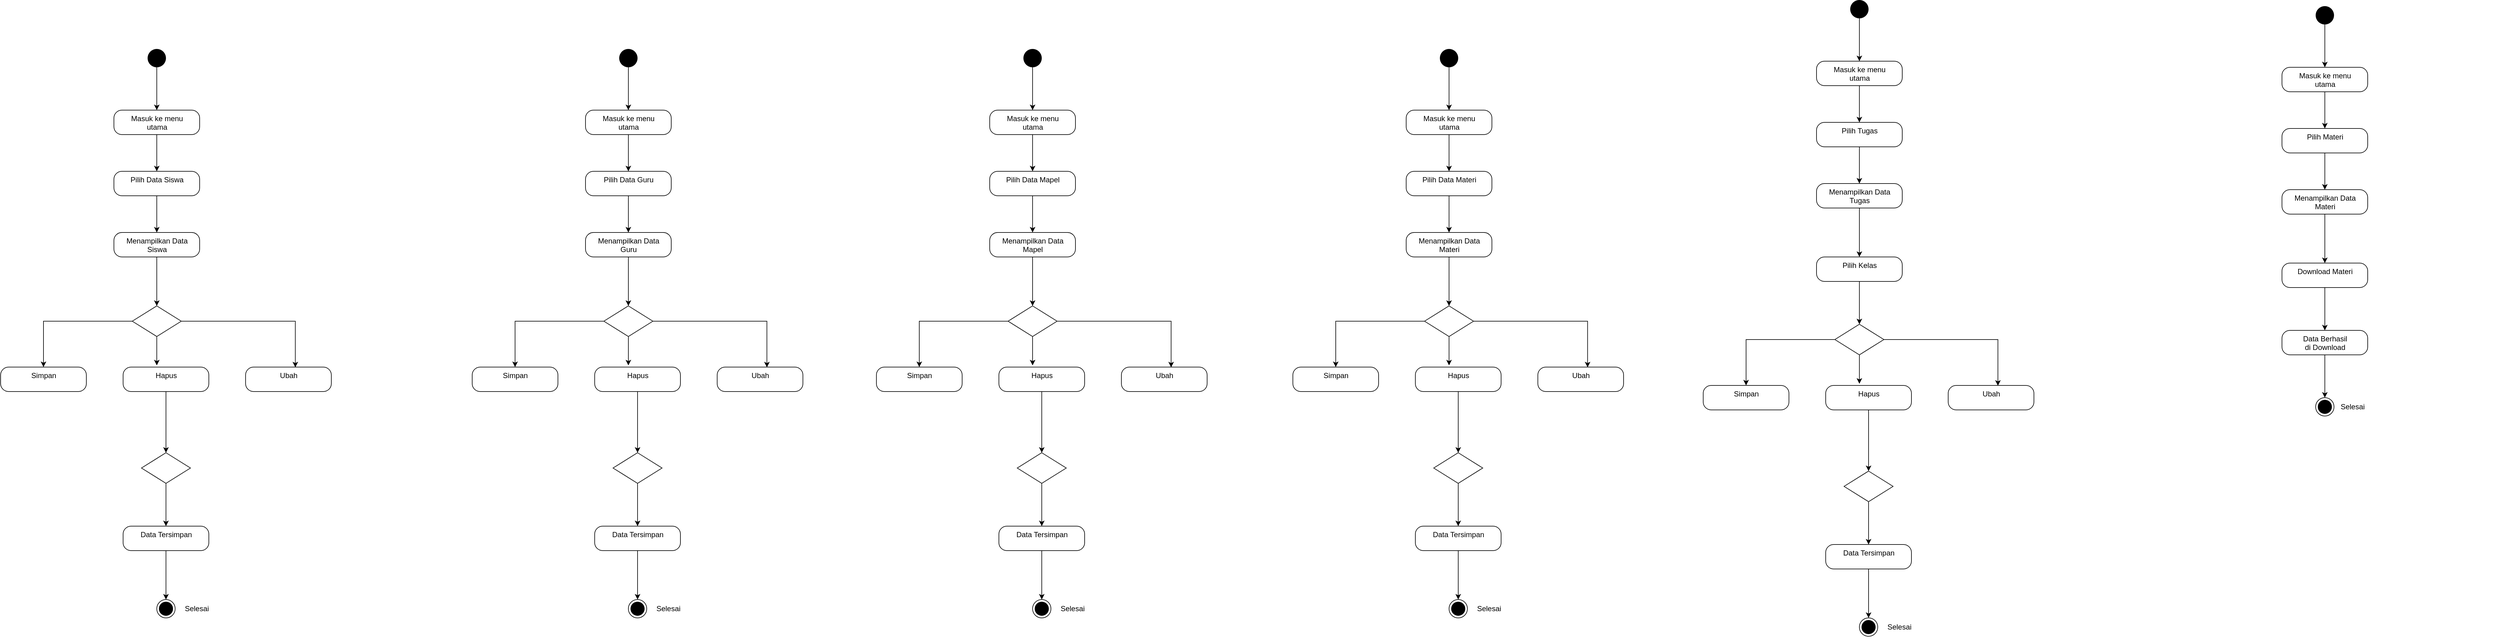 <mxfile version="13.10.0" type="device"><diagram id="GWuot8mfhxv5x3b1ixzG" name="Page-1"><mxGraphModel dx="1117" dy="1743" grid="1" gridSize="10" guides="1" tooltips="1" connect="1" arrows="1" fold="1" page="1" pageScale="1" pageWidth="850" pageHeight="1100" math="0" shadow="0"><root><mxCell id="0"/><mxCell id="1" parent="0"/><mxCell id="KIK8vDQn_Dwf3AbqvXoL-52" value="" style="group" vertex="1" connectable="0" parent="1"><mxGeometry x="80" y="-270" width="540" height="930" as="geometry"/></mxCell><mxCell id="KIK8vDQn_Dwf3AbqvXoL-1" value="" style="ellipse;fillColor=#000000;strokeColor=none;" vertex="1" parent="KIK8vDQn_Dwf3AbqvXoL-52"><mxGeometry x="240" width="30" height="30" as="geometry"/></mxCell><mxCell id="KIK8vDQn_Dwf3AbqvXoL-2" value="Masuk ke menu &lt;br&gt;utama" style="html=1;align=center;verticalAlign=top;rounded=1;absoluteArcSize=1;arcSize=26;dashed=0;" vertex="1" parent="KIK8vDQn_Dwf3AbqvXoL-52"><mxGeometry x="185" y="100" width="140" height="40" as="geometry"/></mxCell><mxCell id="KIK8vDQn_Dwf3AbqvXoL-15" style="edgeStyle=orthogonalEdgeStyle;rounded=0;orthogonalLoop=1;jettySize=auto;html=1;entryX=0.5;entryY=0;entryDx=0;entryDy=0;" edge="1" parent="KIK8vDQn_Dwf3AbqvXoL-52" source="KIK8vDQn_Dwf3AbqvXoL-1" target="KIK8vDQn_Dwf3AbqvXoL-2"><mxGeometry relative="1" as="geometry"/></mxCell><mxCell id="KIK8vDQn_Dwf3AbqvXoL-3" value="Pilih Data Siswa" style="html=1;align=center;verticalAlign=top;rounded=1;absoluteArcSize=1;arcSize=26;dashed=0;" vertex="1" parent="KIK8vDQn_Dwf3AbqvXoL-52"><mxGeometry x="185" y="200" width="140" height="40" as="geometry"/></mxCell><mxCell id="KIK8vDQn_Dwf3AbqvXoL-16" style="edgeStyle=orthogonalEdgeStyle;rounded=0;orthogonalLoop=1;jettySize=auto;html=1;entryX=0.5;entryY=0;entryDx=0;entryDy=0;" edge="1" parent="KIK8vDQn_Dwf3AbqvXoL-52" source="KIK8vDQn_Dwf3AbqvXoL-2" target="KIK8vDQn_Dwf3AbqvXoL-3"><mxGeometry relative="1" as="geometry"/></mxCell><mxCell id="KIK8vDQn_Dwf3AbqvXoL-4" value="Menampilkan Data&lt;br&gt;Siswa" style="html=1;align=center;verticalAlign=top;rounded=1;absoluteArcSize=1;arcSize=26;dashed=0;" vertex="1" parent="KIK8vDQn_Dwf3AbqvXoL-52"><mxGeometry x="185" y="300" width="140" height="40" as="geometry"/></mxCell><mxCell id="KIK8vDQn_Dwf3AbqvXoL-17" style="edgeStyle=orthogonalEdgeStyle;rounded=0;orthogonalLoop=1;jettySize=auto;html=1;exitX=0.5;exitY=1;exitDx=0;exitDy=0;" edge="1" parent="KIK8vDQn_Dwf3AbqvXoL-52" source="KIK8vDQn_Dwf3AbqvXoL-3" target="KIK8vDQn_Dwf3AbqvXoL-4"><mxGeometry relative="1" as="geometry"/></mxCell><mxCell id="KIK8vDQn_Dwf3AbqvXoL-5" value="" style="rhombus;" vertex="1" parent="KIK8vDQn_Dwf3AbqvXoL-52"><mxGeometry x="215" y="420" width="80" height="50" as="geometry"/></mxCell><mxCell id="KIK8vDQn_Dwf3AbqvXoL-18" style="edgeStyle=orthogonalEdgeStyle;rounded=0;orthogonalLoop=1;jettySize=auto;html=1;entryX=0.5;entryY=0;entryDx=0;entryDy=0;" edge="1" parent="KIK8vDQn_Dwf3AbqvXoL-52" source="KIK8vDQn_Dwf3AbqvXoL-4" target="KIK8vDQn_Dwf3AbqvXoL-5"><mxGeometry relative="1" as="geometry"/></mxCell><mxCell id="KIK8vDQn_Dwf3AbqvXoL-6" value="Simpan" style="html=1;align=center;verticalAlign=top;rounded=1;absoluteArcSize=1;arcSize=26;dashed=0;" vertex="1" parent="KIK8vDQn_Dwf3AbqvXoL-52"><mxGeometry y="520" width="140" height="40" as="geometry"/></mxCell><mxCell id="KIK8vDQn_Dwf3AbqvXoL-19" style="edgeStyle=orthogonalEdgeStyle;rounded=0;orthogonalLoop=1;jettySize=auto;html=1;entryX=0.5;entryY=0;entryDx=0;entryDy=0;" edge="1" parent="KIK8vDQn_Dwf3AbqvXoL-52" source="KIK8vDQn_Dwf3AbqvXoL-5" target="KIK8vDQn_Dwf3AbqvXoL-6"><mxGeometry relative="1" as="geometry"/></mxCell><mxCell id="KIK8vDQn_Dwf3AbqvXoL-7" value="Hapus" style="html=1;align=center;verticalAlign=top;rounded=1;absoluteArcSize=1;arcSize=26;dashed=0;" vertex="1" parent="KIK8vDQn_Dwf3AbqvXoL-52"><mxGeometry x="200" y="520" width="140" height="40" as="geometry"/></mxCell><mxCell id="KIK8vDQn_Dwf3AbqvXoL-20" style="edgeStyle=orthogonalEdgeStyle;rounded=0;orthogonalLoop=1;jettySize=auto;html=1;exitX=0.5;exitY=1;exitDx=0;exitDy=0;entryX=0.393;entryY=-0.069;entryDx=0;entryDy=0;entryPerimeter=0;" edge="1" parent="KIK8vDQn_Dwf3AbqvXoL-52" source="KIK8vDQn_Dwf3AbqvXoL-5" target="KIK8vDQn_Dwf3AbqvXoL-7"><mxGeometry relative="1" as="geometry"/></mxCell><mxCell id="KIK8vDQn_Dwf3AbqvXoL-8" value="Ubah" style="html=1;align=center;verticalAlign=top;rounded=1;absoluteArcSize=1;arcSize=26;dashed=0;" vertex="1" parent="KIK8vDQn_Dwf3AbqvXoL-52"><mxGeometry x="400" y="520" width="140" height="40" as="geometry"/></mxCell><mxCell id="KIK8vDQn_Dwf3AbqvXoL-21" style="edgeStyle=orthogonalEdgeStyle;rounded=0;orthogonalLoop=1;jettySize=auto;html=1;entryX=0.58;entryY=0.011;entryDx=0;entryDy=0;entryPerimeter=0;" edge="1" parent="KIK8vDQn_Dwf3AbqvXoL-52" source="KIK8vDQn_Dwf3AbqvXoL-5" target="KIK8vDQn_Dwf3AbqvXoL-8"><mxGeometry relative="1" as="geometry"/></mxCell><mxCell id="KIK8vDQn_Dwf3AbqvXoL-9" value="" style="rhombus;" vertex="1" parent="KIK8vDQn_Dwf3AbqvXoL-52"><mxGeometry x="230" y="660" width="80" height="50" as="geometry"/></mxCell><mxCell id="KIK8vDQn_Dwf3AbqvXoL-22" style="edgeStyle=orthogonalEdgeStyle;rounded=0;orthogonalLoop=1;jettySize=auto;html=1;entryX=0.5;entryY=0;entryDx=0;entryDy=0;" edge="1" parent="KIK8vDQn_Dwf3AbqvXoL-52" source="KIK8vDQn_Dwf3AbqvXoL-7" target="KIK8vDQn_Dwf3AbqvXoL-9"><mxGeometry relative="1" as="geometry"/></mxCell><mxCell id="KIK8vDQn_Dwf3AbqvXoL-10" value="" style="ellipse;html=1;shape=endState;fillColor=#000000;strokeColor=#000000;" vertex="1" parent="KIK8vDQn_Dwf3AbqvXoL-52"><mxGeometry x="255" y="900" width="30" height="30" as="geometry"/></mxCell><mxCell id="KIK8vDQn_Dwf3AbqvXoL-24" style="edgeStyle=orthogonalEdgeStyle;rounded=0;orthogonalLoop=1;jettySize=auto;html=1;entryX=0.5;entryY=0;entryDx=0;entryDy=0;" edge="1" parent="KIK8vDQn_Dwf3AbqvXoL-52" source="KIK8vDQn_Dwf3AbqvXoL-11" target="KIK8vDQn_Dwf3AbqvXoL-10"><mxGeometry relative="1" as="geometry"/></mxCell><mxCell id="KIK8vDQn_Dwf3AbqvXoL-11" value="Data Tersimpan" style="html=1;align=center;verticalAlign=top;rounded=1;absoluteArcSize=1;arcSize=26;dashed=0;" vertex="1" parent="KIK8vDQn_Dwf3AbqvXoL-52"><mxGeometry x="200" y="780" width="140" height="40" as="geometry"/></mxCell><mxCell id="KIK8vDQn_Dwf3AbqvXoL-23" style="edgeStyle=orthogonalEdgeStyle;rounded=0;orthogonalLoop=1;jettySize=auto;html=1;" edge="1" parent="KIK8vDQn_Dwf3AbqvXoL-52" source="KIK8vDQn_Dwf3AbqvXoL-9" target="KIK8vDQn_Dwf3AbqvXoL-11"><mxGeometry relative="1" as="geometry"/></mxCell><mxCell id="KIK8vDQn_Dwf3AbqvXoL-25" value="Selesai" style="text;html=1;align=center;verticalAlign=middle;resizable=0;points=[];autosize=1;" vertex="1" parent="KIK8vDQn_Dwf3AbqvXoL-52"><mxGeometry x="295" y="905" width="50" height="20" as="geometry"/></mxCell><mxCell id="KIK8vDQn_Dwf3AbqvXoL-53" value="" style="group" vertex="1" connectable="0" parent="1"><mxGeometry x="850" y="-270" width="540" height="930" as="geometry"/></mxCell><mxCell id="KIK8vDQn_Dwf3AbqvXoL-54" value="" style="ellipse;fillColor=#000000;strokeColor=none;" vertex="1" parent="KIK8vDQn_Dwf3AbqvXoL-53"><mxGeometry x="240" width="30" height="30" as="geometry"/></mxCell><mxCell id="KIK8vDQn_Dwf3AbqvXoL-55" value="Masuk ke menu &lt;br&gt;utama" style="html=1;align=center;verticalAlign=top;rounded=1;absoluteArcSize=1;arcSize=26;dashed=0;" vertex="1" parent="KIK8vDQn_Dwf3AbqvXoL-53"><mxGeometry x="185" y="100" width="140" height="40" as="geometry"/></mxCell><mxCell id="KIK8vDQn_Dwf3AbqvXoL-56" style="edgeStyle=orthogonalEdgeStyle;rounded=0;orthogonalLoop=1;jettySize=auto;html=1;entryX=0.5;entryY=0;entryDx=0;entryDy=0;" edge="1" parent="KIK8vDQn_Dwf3AbqvXoL-53" source="KIK8vDQn_Dwf3AbqvXoL-54" target="KIK8vDQn_Dwf3AbqvXoL-55"><mxGeometry relative="1" as="geometry"/></mxCell><mxCell id="KIK8vDQn_Dwf3AbqvXoL-57" value="Pilih Data Guru" style="html=1;align=center;verticalAlign=top;rounded=1;absoluteArcSize=1;arcSize=26;dashed=0;" vertex="1" parent="KIK8vDQn_Dwf3AbqvXoL-53"><mxGeometry x="185" y="200" width="140" height="40" as="geometry"/></mxCell><mxCell id="KIK8vDQn_Dwf3AbqvXoL-58" style="edgeStyle=orthogonalEdgeStyle;rounded=0;orthogonalLoop=1;jettySize=auto;html=1;entryX=0.5;entryY=0;entryDx=0;entryDy=0;" edge="1" parent="KIK8vDQn_Dwf3AbqvXoL-53" source="KIK8vDQn_Dwf3AbqvXoL-55" target="KIK8vDQn_Dwf3AbqvXoL-57"><mxGeometry relative="1" as="geometry"/></mxCell><mxCell id="KIK8vDQn_Dwf3AbqvXoL-59" value="Menampilkan Data&lt;br&gt;Guru&lt;br&gt;" style="html=1;align=center;verticalAlign=top;rounded=1;absoluteArcSize=1;arcSize=26;dashed=0;" vertex="1" parent="KIK8vDQn_Dwf3AbqvXoL-53"><mxGeometry x="185" y="300" width="140" height="40" as="geometry"/></mxCell><mxCell id="KIK8vDQn_Dwf3AbqvXoL-60" style="edgeStyle=orthogonalEdgeStyle;rounded=0;orthogonalLoop=1;jettySize=auto;html=1;exitX=0.5;exitY=1;exitDx=0;exitDy=0;" edge="1" parent="KIK8vDQn_Dwf3AbqvXoL-53" source="KIK8vDQn_Dwf3AbqvXoL-57" target="KIK8vDQn_Dwf3AbqvXoL-59"><mxGeometry relative="1" as="geometry"/></mxCell><mxCell id="KIK8vDQn_Dwf3AbqvXoL-61" value="" style="rhombus;" vertex="1" parent="KIK8vDQn_Dwf3AbqvXoL-53"><mxGeometry x="215" y="420" width="80" height="50" as="geometry"/></mxCell><mxCell id="KIK8vDQn_Dwf3AbqvXoL-62" style="edgeStyle=orthogonalEdgeStyle;rounded=0;orthogonalLoop=1;jettySize=auto;html=1;entryX=0.5;entryY=0;entryDx=0;entryDy=0;" edge="1" parent="KIK8vDQn_Dwf3AbqvXoL-53" source="KIK8vDQn_Dwf3AbqvXoL-59" target="KIK8vDQn_Dwf3AbqvXoL-61"><mxGeometry relative="1" as="geometry"/></mxCell><mxCell id="KIK8vDQn_Dwf3AbqvXoL-63" value="Simpan" style="html=1;align=center;verticalAlign=top;rounded=1;absoluteArcSize=1;arcSize=26;dashed=0;" vertex="1" parent="KIK8vDQn_Dwf3AbqvXoL-53"><mxGeometry y="520" width="140" height="40" as="geometry"/></mxCell><mxCell id="KIK8vDQn_Dwf3AbqvXoL-64" style="edgeStyle=orthogonalEdgeStyle;rounded=0;orthogonalLoop=1;jettySize=auto;html=1;entryX=0.5;entryY=0;entryDx=0;entryDy=0;" edge="1" parent="KIK8vDQn_Dwf3AbqvXoL-53" source="KIK8vDQn_Dwf3AbqvXoL-61" target="KIK8vDQn_Dwf3AbqvXoL-63"><mxGeometry relative="1" as="geometry"/></mxCell><mxCell id="KIK8vDQn_Dwf3AbqvXoL-65" value="Hapus" style="html=1;align=center;verticalAlign=top;rounded=1;absoluteArcSize=1;arcSize=26;dashed=0;" vertex="1" parent="KIK8vDQn_Dwf3AbqvXoL-53"><mxGeometry x="200" y="520" width="140" height="40" as="geometry"/></mxCell><mxCell id="KIK8vDQn_Dwf3AbqvXoL-66" style="edgeStyle=orthogonalEdgeStyle;rounded=0;orthogonalLoop=1;jettySize=auto;html=1;exitX=0.5;exitY=1;exitDx=0;exitDy=0;entryX=0.393;entryY=-0.069;entryDx=0;entryDy=0;entryPerimeter=0;" edge="1" parent="KIK8vDQn_Dwf3AbqvXoL-53" source="KIK8vDQn_Dwf3AbqvXoL-61" target="KIK8vDQn_Dwf3AbqvXoL-65"><mxGeometry relative="1" as="geometry"/></mxCell><mxCell id="KIK8vDQn_Dwf3AbqvXoL-67" value="Ubah" style="html=1;align=center;verticalAlign=top;rounded=1;absoluteArcSize=1;arcSize=26;dashed=0;" vertex="1" parent="KIK8vDQn_Dwf3AbqvXoL-53"><mxGeometry x="400" y="520" width="140" height="40" as="geometry"/></mxCell><mxCell id="KIK8vDQn_Dwf3AbqvXoL-68" style="edgeStyle=orthogonalEdgeStyle;rounded=0;orthogonalLoop=1;jettySize=auto;html=1;entryX=0.58;entryY=0.011;entryDx=0;entryDy=0;entryPerimeter=0;" edge="1" parent="KIK8vDQn_Dwf3AbqvXoL-53" source="KIK8vDQn_Dwf3AbqvXoL-61" target="KIK8vDQn_Dwf3AbqvXoL-67"><mxGeometry relative="1" as="geometry"/></mxCell><mxCell id="KIK8vDQn_Dwf3AbqvXoL-69" value="" style="rhombus;" vertex="1" parent="KIK8vDQn_Dwf3AbqvXoL-53"><mxGeometry x="230" y="660" width="80" height="50" as="geometry"/></mxCell><mxCell id="KIK8vDQn_Dwf3AbqvXoL-70" style="edgeStyle=orthogonalEdgeStyle;rounded=0;orthogonalLoop=1;jettySize=auto;html=1;entryX=0.5;entryY=0;entryDx=0;entryDy=0;" edge="1" parent="KIK8vDQn_Dwf3AbqvXoL-53" source="KIK8vDQn_Dwf3AbqvXoL-65" target="KIK8vDQn_Dwf3AbqvXoL-69"><mxGeometry relative="1" as="geometry"/></mxCell><mxCell id="KIK8vDQn_Dwf3AbqvXoL-71" value="" style="ellipse;html=1;shape=endState;fillColor=#000000;strokeColor=#000000;" vertex="1" parent="KIK8vDQn_Dwf3AbqvXoL-53"><mxGeometry x="255" y="900" width="30" height="30" as="geometry"/></mxCell><mxCell id="KIK8vDQn_Dwf3AbqvXoL-72" style="edgeStyle=orthogonalEdgeStyle;rounded=0;orthogonalLoop=1;jettySize=auto;html=1;entryX=0.5;entryY=0;entryDx=0;entryDy=0;" edge="1" parent="KIK8vDQn_Dwf3AbqvXoL-53" source="KIK8vDQn_Dwf3AbqvXoL-73" target="KIK8vDQn_Dwf3AbqvXoL-71"><mxGeometry relative="1" as="geometry"/></mxCell><mxCell id="KIK8vDQn_Dwf3AbqvXoL-73" value="Data Tersimpan" style="html=1;align=center;verticalAlign=top;rounded=1;absoluteArcSize=1;arcSize=26;dashed=0;" vertex="1" parent="KIK8vDQn_Dwf3AbqvXoL-53"><mxGeometry x="200" y="780" width="140" height="40" as="geometry"/></mxCell><mxCell id="KIK8vDQn_Dwf3AbqvXoL-74" style="edgeStyle=orthogonalEdgeStyle;rounded=0;orthogonalLoop=1;jettySize=auto;html=1;" edge="1" parent="KIK8vDQn_Dwf3AbqvXoL-53" source="KIK8vDQn_Dwf3AbqvXoL-69" target="KIK8vDQn_Dwf3AbqvXoL-73"><mxGeometry relative="1" as="geometry"/></mxCell><mxCell id="KIK8vDQn_Dwf3AbqvXoL-75" value="Selesai" style="text;html=1;align=center;verticalAlign=middle;resizable=0;points=[];autosize=1;" vertex="1" parent="KIK8vDQn_Dwf3AbqvXoL-53"><mxGeometry x="295" y="905" width="50" height="20" as="geometry"/></mxCell><mxCell id="KIK8vDQn_Dwf3AbqvXoL-173" value="" style="group" vertex="1" connectable="0" parent="1"><mxGeometry x="1510" y="-270" width="540" height="930" as="geometry"/></mxCell><mxCell id="KIK8vDQn_Dwf3AbqvXoL-174" value="" style="ellipse;fillColor=#000000;strokeColor=none;" vertex="1" parent="KIK8vDQn_Dwf3AbqvXoL-173"><mxGeometry x="240" width="30" height="30" as="geometry"/></mxCell><mxCell id="KIK8vDQn_Dwf3AbqvXoL-175" value="Masuk ke menu &lt;br&gt;utama" style="html=1;align=center;verticalAlign=top;rounded=1;absoluteArcSize=1;arcSize=26;dashed=0;" vertex="1" parent="KIK8vDQn_Dwf3AbqvXoL-173"><mxGeometry x="185" y="100" width="140" height="40" as="geometry"/></mxCell><mxCell id="KIK8vDQn_Dwf3AbqvXoL-176" style="edgeStyle=orthogonalEdgeStyle;rounded=0;orthogonalLoop=1;jettySize=auto;html=1;entryX=0.5;entryY=0;entryDx=0;entryDy=0;" edge="1" parent="KIK8vDQn_Dwf3AbqvXoL-173" source="KIK8vDQn_Dwf3AbqvXoL-174" target="KIK8vDQn_Dwf3AbqvXoL-175"><mxGeometry relative="1" as="geometry"/></mxCell><mxCell id="KIK8vDQn_Dwf3AbqvXoL-177" value="Pilih Data Mapel" style="html=1;align=center;verticalAlign=top;rounded=1;absoluteArcSize=1;arcSize=26;dashed=0;" vertex="1" parent="KIK8vDQn_Dwf3AbqvXoL-173"><mxGeometry x="185" y="200" width="140" height="40" as="geometry"/></mxCell><mxCell id="KIK8vDQn_Dwf3AbqvXoL-178" style="edgeStyle=orthogonalEdgeStyle;rounded=0;orthogonalLoop=1;jettySize=auto;html=1;entryX=0.5;entryY=0;entryDx=0;entryDy=0;" edge="1" parent="KIK8vDQn_Dwf3AbqvXoL-173" source="KIK8vDQn_Dwf3AbqvXoL-175" target="KIK8vDQn_Dwf3AbqvXoL-177"><mxGeometry relative="1" as="geometry"/></mxCell><mxCell id="KIK8vDQn_Dwf3AbqvXoL-179" value="Menampilkan Data&lt;br&gt;Mapel" style="html=1;align=center;verticalAlign=top;rounded=1;absoluteArcSize=1;arcSize=26;dashed=0;" vertex="1" parent="KIK8vDQn_Dwf3AbqvXoL-173"><mxGeometry x="185" y="300" width="140" height="40" as="geometry"/></mxCell><mxCell id="KIK8vDQn_Dwf3AbqvXoL-180" style="edgeStyle=orthogonalEdgeStyle;rounded=0;orthogonalLoop=1;jettySize=auto;html=1;exitX=0.5;exitY=1;exitDx=0;exitDy=0;" edge="1" parent="KIK8vDQn_Dwf3AbqvXoL-173" source="KIK8vDQn_Dwf3AbqvXoL-177" target="KIK8vDQn_Dwf3AbqvXoL-179"><mxGeometry relative="1" as="geometry"/></mxCell><mxCell id="KIK8vDQn_Dwf3AbqvXoL-181" value="" style="rhombus;" vertex="1" parent="KIK8vDQn_Dwf3AbqvXoL-173"><mxGeometry x="215" y="420" width="80" height="50" as="geometry"/></mxCell><mxCell id="KIK8vDQn_Dwf3AbqvXoL-182" style="edgeStyle=orthogonalEdgeStyle;rounded=0;orthogonalLoop=1;jettySize=auto;html=1;entryX=0.5;entryY=0;entryDx=0;entryDy=0;" edge="1" parent="KIK8vDQn_Dwf3AbqvXoL-173" source="KIK8vDQn_Dwf3AbqvXoL-179" target="KIK8vDQn_Dwf3AbqvXoL-181"><mxGeometry relative="1" as="geometry"/></mxCell><mxCell id="KIK8vDQn_Dwf3AbqvXoL-183" value="Simpan" style="html=1;align=center;verticalAlign=top;rounded=1;absoluteArcSize=1;arcSize=26;dashed=0;" vertex="1" parent="KIK8vDQn_Dwf3AbqvXoL-173"><mxGeometry y="520" width="140" height="40" as="geometry"/></mxCell><mxCell id="KIK8vDQn_Dwf3AbqvXoL-184" style="edgeStyle=orthogonalEdgeStyle;rounded=0;orthogonalLoop=1;jettySize=auto;html=1;entryX=0.5;entryY=0;entryDx=0;entryDy=0;" edge="1" parent="KIK8vDQn_Dwf3AbqvXoL-173" source="KIK8vDQn_Dwf3AbqvXoL-181" target="KIK8vDQn_Dwf3AbqvXoL-183"><mxGeometry relative="1" as="geometry"/></mxCell><mxCell id="KIK8vDQn_Dwf3AbqvXoL-185" value="Hapus" style="html=1;align=center;verticalAlign=top;rounded=1;absoluteArcSize=1;arcSize=26;dashed=0;" vertex="1" parent="KIK8vDQn_Dwf3AbqvXoL-173"><mxGeometry x="200" y="520" width="140" height="40" as="geometry"/></mxCell><mxCell id="KIK8vDQn_Dwf3AbqvXoL-186" style="edgeStyle=orthogonalEdgeStyle;rounded=0;orthogonalLoop=1;jettySize=auto;html=1;exitX=0.5;exitY=1;exitDx=0;exitDy=0;entryX=0.393;entryY=-0.069;entryDx=0;entryDy=0;entryPerimeter=0;" edge="1" parent="KIK8vDQn_Dwf3AbqvXoL-173" source="KIK8vDQn_Dwf3AbqvXoL-181" target="KIK8vDQn_Dwf3AbqvXoL-185"><mxGeometry relative="1" as="geometry"/></mxCell><mxCell id="KIK8vDQn_Dwf3AbqvXoL-187" value="Ubah" style="html=1;align=center;verticalAlign=top;rounded=1;absoluteArcSize=1;arcSize=26;dashed=0;" vertex="1" parent="KIK8vDQn_Dwf3AbqvXoL-173"><mxGeometry x="400" y="520" width="140" height="40" as="geometry"/></mxCell><mxCell id="KIK8vDQn_Dwf3AbqvXoL-188" style="edgeStyle=orthogonalEdgeStyle;rounded=0;orthogonalLoop=1;jettySize=auto;html=1;entryX=0.58;entryY=0.011;entryDx=0;entryDy=0;entryPerimeter=0;" edge="1" parent="KIK8vDQn_Dwf3AbqvXoL-173" source="KIK8vDQn_Dwf3AbqvXoL-181" target="KIK8vDQn_Dwf3AbqvXoL-187"><mxGeometry relative="1" as="geometry"/></mxCell><mxCell id="KIK8vDQn_Dwf3AbqvXoL-189" value="" style="rhombus;" vertex="1" parent="KIK8vDQn_Dwf3AbqvXoL-173"><mxGeometry x="230" y="660" width="80" height="50" as="geometry"/></mxCell><mxCell id="KIK8vDQn_Dwf3AbqvXoL-190" style="edgeStyle=orthogonalEdgeStyle;rounded=0;orthogonalLoop=1;jettySize=auto;html=1;entryX=0.5;entryY=0;entryDx=0;entryDy=0;" edge="1" parent="KIK8vDQn_Dwf3AbqvXoL-173" source="KIK8vDQn_Dwf3AbqvXoL-185" target="KIK8vDQn_Dwf3AbqvXoL-189"><mxGeometry relative="1" as="geometry"/></mxCell><mxCell id="KIK8vDQn_Dwf3AbqvXoL-191" value="" style="ellipse;html=1;shape=endState;fillColor=#000000;strokeColor=#000000;" vertex="1" parent="KIK8vDQn_Dwf3AbqvXoL-173"><mxGeometry x="255" y="900" width="30" height="30" as="geometry"/></mxCell><mxCell id="KIK8vDQn_Dwf3AbqvXoL-192" style="edgeStyle=orthogonalEdgeStyle;rounded=0;orthogonalLoop=1;jettySize=auto;html=1;entryX=0.5;entryY=0;entryDx=0;entryDy=0;" edge="1" parent="KIK8vDQn_Dwf3AbqvXoL-173" source="KIK8vDQn_Dwf3AbqvXoL-193" target="KIK8vDQn_Dwf3AbqvXoL-191"><mxGeometry relative="1" as="geometry"/></mxCell><mxCell id="KIK8vDQn_Dwf3AbqvXoL-193" value="Data Tersimpan" style="html=1;align=center;verticalAlign=top;rounded=1;absoluteArcSize=1;arcSize=26;dashed=0;" vertex="1" parent="KIK8vDQn_Dwf3AbqvXoL-173"><mxGeometry x="200" y="780" width="140" height="40" as="geometry"/></mxCell><mxCell id="KIK8vDQn_Dwf3AbqvXoL-194" style="edgeStyle=orthogonalEdgeStyle;rounded=0;orthogonalLoop=1;jettySize=auto;html=1;" edge="1" parent="KIK8vDQn_Dwf3AbqvXoL-173" source="KIK8vDQn_Dwf3AbqvXoL-189" target="KIK8vDQn_Dwf3AbqvXoL-193"><mxGeometry relative="1" as="geometry"/></mxCell><mxCell id="KIK8vDQn_Dwf3AbqvXoL-195" value="Selesai" style="text;html=1;align=center;verticalAlign=middle;resizable=0;points=[];autosize=1;" vertex="1" parent="KIK8vDQn_Dwf3AbqvXoL-173"><mxGeometry x="295" y="905" width="50" height="20" as="geometry"/></mxCell><mxCell id="KIK8vDQn_Dwf3AbqvXoL-292" value="" style="group" vertex="1" connectable="0" parent="1"><mxGeometry x="2190" y="-270" width="540" height="930" as="geometry"/></mxCell><mxCell id="KIK8vDQn_Dwf3AbqvXoL-293" value="" style="ellipse;fillColor=#000000;strokeColor=none;" vertex="1" parent="KIK8vDQn_Dwf3AbqvXoL-292"><mxGeometry x="240" width="30" height="30" as="geometry"/></mxCell><mxCell id="KIK8vDQn_Dwf3AbqvXoL-294" value="Masuk ke menu &lt;br&gt;utama" style="html=1;align=center;verticalAlign=top;rounded=1;absoluteArcSize=1;arcSize=26;dashed=0;" vertex="1" parent="KIK8vDQn_Dwf3AbqvXoL-292"><mxGeometry x="185" y="100" width="140" height="40" as="geometry"/></mxCell><mxCell id="KIK8vDQn_Dwf3AbqvXoL-295" style="edgeStyle=orthogonalEdgeStyle;rounded=0;orthogonalLoop=1;jettySize=auto;html=1;entryX=0.5;entryY=0;entryDx=0;entryDy=0;" edge="1" parent="KIK8vDQn_Dwf3AbqvXoL-292" source="KIK8vDQn_Dwf3AbqvXoL-293" target="KIK8vDQn_Dwf3AbqvXoL-294"><mxGeometry relative="1" as="geometry"/></mxCell><mxCell id="KIK8vDQn_Dwf3AbqvXoL-296" value="Pilih Data Materi" style="html=1;align=center;verticalAlign=top;rounded=1;absoluteArcSize=1;arcSize=26;dashed=0;" vertex="1" parent="KIK8vDQn_Dwf3AbqvXoL-292"><mxGeometry x="185" y="200" width="140" height="40" as="geometry"/></mxCell><mxCell id="KIK8vDQn_Dwf3AbqvXoL-297" style="edgeStyle=orthogonalEdgeStyle;rounded=0;orthogonalLoop=1;jettySize=auto;html=1;entryX=0.5;entryY=0;entryDx=0;entryDy=0;" edge="1" parent="KIK8vDQn_Dwf3AbqvXoL-292" source="KIK8vDQn_Dwf3AbqvXoL-294" target="KIK8vDQn_Dwf3AbqvXoL-296"><mxGeometry relative="1" as="geometry"/></mxCell><mxCell id="KIK8vDQn_Dwf3AbqvXoL-298" value="Menampilkan Data&lt;br&gt;Materi" style="html=1;align=center;verticalAlign=top;rounded=1;absoluteArcSize=1;arcSize=26;dashed=0;" vertex="1" parent="KIK8vDQn_Dwf3AbqvXoL-292"><mxGeometry x="185" y="300" width="140" height="40" as="geometry"/></mxCell><mxCell id="KIK8vDQn_Dwf3AbqvXoL-299" style="edgeStyle=orthogonalEdgeStyle;rounded=0;orthogonalLoop=1;jettySize=auto;html=1;exitX=0.5;exitY=1;exitDx=0;exitDy=0;" edge="1" parent="KIK8vDQn_Dwf3AbqvXoL-292" source="KIK8vDQn_Dwf3AbqvXoL-296" target="KIK8vDQn_Dwf3AbqvXoL-298"><mxGeometry relative="1" as="geometry"/></mxCell><mxCell id="KIK8vDQn_Dwf3AbqvXoL-300" value="" style="rhombus;" vertex="1" parent="KIK8vDQn_Dwf3AbqvXoL-292"><mxGeometry x="215" y="420" width="80" height="50" as="geometry"/></mxCell><mxCell id="KIK8vDQn_Dwf3AbqvXoL-301" style="edgeStyle=orthogonalEdgeStyle;rounded=0;orthogonalLoop=1;jettySize=auto;html=1;entryX=0.5;entryY=0;entryDx=0;entryDy=0;" edge="1" parent="KIK8vDQn_Dwf3AbqvXoL-292" source="KIK8vDQn_Dwf3AbqvXoL-298" target="KIK8vDQn_Dwf3AbqvXoL-300"><mxGeometry relative="1" as="geometry"/></mxCell><mxCell id="KIK8vDQn_Dwf3AbqvXoL-302" value="Simpan" style="html=1;align=center;verticalAlign=top;rounded=1;absoluteArcSize=1;arcSize=26;dashed=0;" vertex="1" parent="KIK8vDQn_Dwf3AbqvXoL-292"><mxGeometry y="520" width="140" height="40" as="geometry"/></mxCell><mxCell id="KIK8vDQn_Dwf3AbqvXoL-303" style="edgeStyle=orthogonalEdgeStyle;rounded=0;orthogonalLoop=1;jettySize=auto;html=1;entryX=0.5;entryY=0;entryDx=0;entryDy=0;" edge="1" parent="KIK8vDQn_Dwf3AbqvXoL-292" source="KIK8vDQn_Dwf3AbqvXoL-300" target="KIK8vDQn_Dwf3AbqvXoL-302"><mxGeometry relative="1" as="geometry"/></mxCell><mxCell id="KIK8vDQn_Dwf3AbqvXoL-304" value="Hapus" style="html=1;align=center;verticalAlign=top;rounded=1;absoluteArcSize=1;arcSize=26;dashed=0;" vertex="1" parent="KIK8vDQn_Dwf3AbqvXoL-292"><mxGeometry x="200" y="520" width="140" height="40" as="geometry"/></mxCell><mxCell id="KIK8vDQn_Dwf3AbqvXoL-305" style="edgeStyle=orthogonalEdgeStyle;rounded=0;orthogonalLoop=1;jettySize=auto;html=1;exitX=0.5;exitY=1;exitDx=0;exitDy=0;entryX=0.393;entryY=-0.069;entryDx=0;entryDy=0;entryPerimeter=0;" edge="1" parent="KIK8vDQn_Dwf3AbqvXoL-292" source="KIK8vDQn_Dwf3AbqvXoL-300" target="KIK8vDQn_Dwf3AbqvXoL-304"><mxGeometry relative="1" as="geometry"/></mxCell><mxCell id="KIK8vDQn_Dwf3AbqvXoL-306" value="Ubah" style="html=1;align=center;verticalAlign=top;rounded=1;absoluteArcSize=1;arcSize=26;dashed=0;" vertex="1" parent="KIK8vDQn_Dwf3AbqvXoL-292"><mxGeometry x="400" y="520" width="140" height="40" as="geometry"/></mxCell><mxCell id="KIK8vDQn_Dwf3AbqvXoL-307" style="edgeStyle=orthogonalEdgeStyle;rounded=0;orthogonalLoop=1;jettySize=auto;html=1;entryX=0.58;entryY=0.011;entryDx=0;entryDy=0;entryPerimeter=0;" edge="1" parent="KIK8vDQn_Dwf3AbqvXoL-292" source="KIK8vDQn_Dwf3AbqvXoL-300" target="KIK8vDQn_Dwf3AbqvXoL-306"><mxGeometry relative="1" as="geometry"/></mxCell><mxCell id="KIK8vDQn_Dwf3AbqvXoL-308" value="" style="rhombus;" vertex="1" parent="KIK8vDQn_Dwf3AbqvXoL-292"><mxGeometry x="230" y="660" width="80" height="50" as="geometry"/></mxCell><mxCell id="KIK8vDQn_Dwf3AbqvXoL-309" style="edgeStyle=orthogonalEdgeStyle;rounded=0;orthogonalLoop=1;jettySize=auto;html=1;entryX=0.5;entryY=0;entryDx=0;entryDy=0;" edge="1" parent="KIK8vDQn_Dwf3AbqvXoL-292" source="KIK8vDQn_Dwf3AbqvXoL-304" target="KIK8vDQn_Dwf3AbqvXoL-308"><mxGeometry relative="1" as="geometry"/></mxCell><mxCell id="KIK8vDQn_Dwf3AbqvXoL-310" value="" style="ellipse;html=1;shape=endState;fillColor=#000000;strokeColor=#000000;" vertex="1" parent="KIK8vDQn_Dwf3AbqvXoL-292"><mxGeometry x="255" y="900" width="30" height="30" as="geometry"/></mxCell><mxCell id="KIK8vDQn_Dwf3AbqvXoL-311" style="edgeStyle=orthogonalEdgeStyle;rounded=0;orthogonalLoop=1;jettySize=auto;html=1;entryX=0.5;entryY=0;entryDx=0;entryDy=0;" edge="1" parent="KIK8vDQn_Dwf3AbqvXoL-292" source="KIK8vDQn_Dwf3AbqvXoL-312" target="KIK8vDQn_Dwf3AbqvXoL-310"><mxGeometry relative="1" as="geometry"/></mxCell><mxCell id="KIK8vDQn_Dwf3AbqvXoL-312" value="Data Tersimpan" style="html=1;align=center;verticalAlign=top;rounded=1;absoluteArcSize=1;arcSize=26;dashed=0;" vertex="1" parent="KIK8vDQn_Dwf3AbqvXoL-292"><mxGeometry x="200" y="780" width="140" height="40" as="geometry"/></mxCell><mxCell id="KIK8vDQn_Dwf3AbqvXoL-313" style="edgeStyle=orthogonalEdgeStyle;rounded=0;orthogonalLoop=1;jettySize=auto;html=1;" edge="1" parent="KIK8vDQn_Dwf3AbqvXoL-292" source="KIK8vDQn_Dwf3AbqvXoL-308" target="KIK8vDQn_Dwf3AbqvXoL-312"><mxGeometry relative="1" as="geometry"/></mxCell><mxCell id="KIK8vDQn_Dwf3AbqvXoL-314" value="Selesai" style="text;html=1;align=center;verticalAlign=middle;resizable=0;points=[];autosize=1;" vertex="1" parent="KIK8vDQn_Dwf3AbqvXoL-292"><mxGeometry x="295" y="905" width="50" height="20" as="geometry"/></mxCell><mxCell id="KIK8vDQn_Dwf3AbqvXoL-316" value="" style="group" vertex="1" connectable="0" parent="1"><mxGeometry x="2860" y="-240" width="540" height="930" as="geometry"/></mxCell><mxCell id="KIK8vDQn_Dwf3AbqvXoL-317" value="" style="ellipse;fillColor=#000000;strokeColor=none;" vertex="1" parent="KIK8vDQn_Dwf3AbqvXoL-316"><mxGeometry x="240" y="-110" width="30" height="30" as="geometry"/></mxCell><mxCell id="KIK8vDQn_Dwf3AbqvXoL-318" value="Masuk ke menu &lt;br&gt;utama" style="html=1;align=center;verticalAlign=top;rounded=1;absoluteArcSize=1;arcSize=26;dashed=0;" vertex="1" parent="KIK8vDQn_Dwf3AbqvXoL-316"><mxGeometry x="185" y="-10" width="140" height="40" as="geometry"/></mxCell><mxCell id="KIK8vDQn_Dwf3AbqvXoL-319" style="edgeStyle=orthogonalEdgeStyle;rounded=0;orthogonalLoop=1;jettySize=auto;html=1;entryX=0.5;entryY=0;entryDx=0;entryDy=0;" edge="1" parent="KIK8vDQn_Dwf3AbqvXoL-316" source="KIK8vDQn_Dwf3AbqvXoL-317" target="KIK8vDQn_Dwf3AbqvXoL-318"><mxGeometry relative="1" as="geometry"/></mxCell><mxCell id="KIK8vDQn_Dwf3AbqvXoL-320" value="Pilih Tugas" style="html=1;align=center;verticalAlign=top;rounded=1;absoluteArcSize=1;arcSize=26;dashed=0;" vertex="1" parent="KIK8vDQn_Dwf3AbqvXoL-316"><mxGeometry x="185" y="90" width="140" height="40" as="geometry"/></mxCell><mxCell id="KIK8vDQn_Dwf3AbqvXoL-321" style="edgeStyle=orthogonalEdgeStyle;rounded=0;orthogonalLoop=1;jettySize=auto;html=1;entryX=0.5;entryY=0;entryDx=0;entryDy=0;" edge="1" parent="KIK8vDQn_Dwf3AbqvXoL-316" source="KIK8vDQn_Dwf3AbqvXoL-318" target="KIK8vDQn_Dwf3AbqvXoL-320"><mxGeometry relative="1" as="geometry"/></mxCell><mxCell id="KIK8vDQn_Dwf3AbqvXoL-322" value="Menampilkan Data&lt;br&gt;Tugas" style="html=1;align=center;verticalAlign=top;rounded=1;absoluteArcSize=1;arcSize=26;dashed=0;" vertex="1" parent="KIK8vDQn_Dwf3AbqvXoL-316"><mxGeometry x="185" y="190" width="140" height="40" as="geometry"/></mxCell><mxCell id="KIK8vDQn_Dwf3AbqvXoL-323" style="edgeStyle=orthogonalEdgeStyle;rounded=0;orthogonalLoop=1;jettySize=auto;html=1;exitX=0.5;exitY=1;exitDx=0;exitDy=0;" edge="1" parent="KIK8vDQn_Dwf3AbqvXoL-316" source="KIK8vDQn_Dwf3AbqvXoL-320" target="KIK8vDQn_Dwf3AbqvXoL-322"><mxGeometry relative="1" as="geometry"/></mxCell><mxCell id="KIK8vDQn_Dwf3AbqvXoL-324" value="" style="rhombus;" vertex="1" parent="KIK8vDQn_Dwf3AbqvXoL-316"><mxGeometry x="215" y="420" width="80" height="50" as="geometry"/></mxCell><mxCell id="KIK8vDQn_Dwf3AbqvXoL-325" style="edgeStyle=orthogonalEdgeStyle;rounded=0;orthogonalLoop=1;jettySize=auto;html=1;" edge="1" parent="KIK8vDQn_Dwf3AbqvXoL-316" source="KIK8vDQn_Dwf3AbqvXoL-322"><mxGeometry relative="1" as="geometry"><mxPoint x="255" y="310" as="targetPoint"/></mxGeometry></mxCell><mxCell id="KIK8vDQn_Dwf3AbqvXoL-326" value="Simpan" style="html=1;align=center;verticalAlign=top;rounded=1;absoluteArcSize=1;arcSize=26;dashed=0;" vertex="1" parent="KIK8vDQn_Dwf3AbqvXoL-316"><mxGeometry y="520" width="140" height="40" as="geometry"/></mxCell><mxCell id="KIK8vDQn_Dwf3AbqvXoL-327" style="edgeStyle=orthogonalEdgeStyle;rounded=0;orthogonalLoop=1;jettySize=auto;html=1;entryX=0.5;entryY=0;entryDx=0;entryDy=0;" edge="1" parent="KIK8vDQn_Dwf3AbqvXoL-316" source="KIK8vDQn_Dwf3AbqvXoL-324" target="KIK8vDQn_Dwf3AbqvXoL-326"><mxGeometry relative="1" as="geometry"/></mxCell><mxCell id="KIK8vDQn_Dwf3AbqvXoL-328" value="Hapus" style="html=1;align=center;verticalAlign=top;rounded=1;absoluteArcSize=1;arcSize=26;dashed=0;" vertex="1" parent="KIK8vDQn_Dwf3AbqvXoL-316"><mxGeometry x="200" y="520" width="140" height="40" as="geometry"/></mxCell><mxCell id="KIK8vDQn_Dwf3AbqvXoL-329" style="edgeStyle=orthogonalEdgeStyle;rounded=0;orthogonalLoop=1;jettySize=auto;html=1;exitX=0.5;exitY=1;exitDx=0;exitDy=0;entryX=0.393;entryY=-0.069;entryDx=0;entryDy=0;entryPerimeter=0;" edge="1" parent="KIK8vDQn_Dwf3AbqvXoL-316" source="KIK8vDQn_Dwf3AbqvXoL-324" target="KIK8vDQn_Dwf3AbqvXoL-328"><mxGeometry relative="1" as="geometry"/></mxCell><mxCell id="KIK8vDQn_Dwf3AbqvXoL-330" value="Ubah" style="html=1;align=center;verticalAlign=top;rounded=1;absoluteArcSize=1;arcSize=26;dashed=0;" vertex="1" parent="KIK8vDQn_Dwf3AbqvXoL-316"><mxGeometry x="400" y="520" width="140" height="40" as="geometry"/></mxCell><mxCell id="KIK8vDQn_Dwf3AbqvXoL-331" style="edgeStyle=orthogonalEdgeStyle;rounded=0;orthogonalLoop=1;jettySize=auto;html=1;entryX=0.58;entryY=0.011;entryDx=0;entryDy=0;entryPerimeter=0;" edge="1" parent="KIK8vDQn_Dwf3AbqvXoL-316" source="KIK8vDQn_Dwf3AbqvXoL-324" target="KIK8vDQn_Dwf3AbqvXoL-330"><mxGeometry relative="1" as="geometry"/></mxCell><mxCell id="KIK8vDQn_Dwf3AbqvXoL-332" value="" style="rhombus;" vertex="1" parent="KIK8vDQn_Dwf3AbqvXoL-316"><mxGeometry x="230" y="660" width="80" height="50" as="geometry"/></mxCell><mxCell id="KIK8vDQn_Dwf3AbqvXoL-333" style="edgeStyle=orthogonalEdgeStyle;rounded=0;orthogonalLoop=1;jettySize=auto;html=1;entryX=0.5;entryY=0;entryDx=0;entryDy=0;" edge="1" parent="KIK8vDQn_Dwf3AbqvXoL-316" source="KIK8vDQn_Dwf3AbqvXoL-328" target="KIK8vDQn_Dwf3AbqvXoL-332"><mxGeometry relative="1" as="geometry"/></mxCell><mxCell id="KIK8vDQn_Dwf3AbqvXoL-334" value="" style="ellipse;html=1;shape=endState;fillColor=#000000;strokeColor=#000000;" vertex="1" parent="KIK8vDQn_Dwf3AbqvXoL-316"><mxGeometry x="255" y="900" width="30" height="30" as="geometry"/></mxCell><mxCell id="KIK8vDQn_Dwf3AbqvXoL-335" style="edgeStyle=orthogonalEdgeStyle;rounded=0;orthogonalLoop=1;jettySize=auto;html=1;entryX=0.5;entryY=0;entryDx=0;entryDy=0;" edge="1" parent="KIK8vDQn_Dwf3AbqvXoL-316" source="KIK8vDQn_Dwf3AbqvXoL-336" target="KIK8vDQn_Dwf3AbqvXoL-334"><mxGeometry relative="1" as="geometry"/></mxCell><mxCell id="KIK8vDQn_Dwf3AbqvXoL-336" value="Data Tersimpan" style="html=1;align=center;verticalAlign=top;rounded=1;absoluteArcSize=1;arcSize=26;dashed=0;" vertex="1" parent="KIK8vDQn_Dwf3AbqvXoL-316"><mxGeometry x="200" y="780" width="140" height="40" as="geometry"/></mxCell><mxCell id="KIK8vDQn_Dwf3AbqvXoL-337" style="edgeStyle=orthogonalEdgeStyle;rounded=0;orthogonalLoop=1;jettySize=auto;html=1;" edge="1" parent="KIK8vDQn_Dwf3AbqvXoL-316" source="KIK8vDQn_Dwf3AbqvXoL-332" target="KIK8vDQn_Dwf3AbqvXoL-336"><mxGeometry relative="1" as="geometry"/></mxCell><mxCell id="KIK8vDQn_Dwf3AbqvXoL-338" value="Selesai" style="text;html=1;align=center;verticalAlign=middle;resizable=0;points=[];autosize=1;" vertex="1" parent="KIK8vDQn_Dwf3AbqvXoL-316"><mxGeometry x="295" y="905" width="50" height="20" as="geometry"/></mxCell><mxCell id="KIK8vDQn_Dwf3AbqvXoL-341" style="edgeStyle=orthogonalEdgeStyle;rounded=0;orthogonalLoop=1;jettySize=auto;html=1;entryX=0.5;entryY=0;entryDx=0;entryDy=0;" edge="1" parent="KIK8vDQn_Dwf3AbqvXoL-316" source="KIK8vDQn_Dwf3AbqvXoL-340" target="KIK8vDQn_Dwf3AbqvXoL-324"><mxGeometry relative="1" as="geometry"/></mxCell><mxCell id="KIK8vDQn_Dwf3AbqvXoL-340" value="Pilih Kelas" style="html=1;align=center;verticalAlign=top;rounded=1;absoluteArcSize=1;arcSize=26;dashed=0;" vertex="1" parent="KIK8vDQn_Dwf3AbqvXoL-316"><mxGeometry x="185" y="310" width="140" height="40" as="geometry"/></mxCell><mxCell id="KIK8vDQn_Dwf3AbqvXoL-342" value="" style="group" vertex="1" connectable="0" parent="1"><mxGeometry x="3620" y="-230" width="540" height="930" as="geometry"/></mxCell><mxCell id="KIK8vDQn_Dwf3AbqvXoL-343" value="" style="ellipse;fillColor=#000000;strokeColor=none;" vertex="1" parent="KIK8vDQn_Dwf3AbqvXoL-342"><mxGeometry x="240" y="-110" width="30" height="30" as="geometry"/></mxCell><mxCell id="KIK8vDQn_Dwf3AbqvXoL-344" value="Masuk ke menu &lt;br&gt;utama" style="html=1;align=center;verticalAlign=top;rounded=1;absoluteArcSize=1;arcSize=26;dashed=0;" vertex="1" parent="KIK8vDQn_Dwf3AbqvXoL-342"><mxGeometry x="185" y="-10" width="140" height="40" as="geometry"/></mxCell><mxCell id="KIK8vDQn_Dwf3AbqvXoL-345" style="edgeStyle=orthogonalEdgeStyle;rounded=0;orthogonalLoop=1;jettySize=auto;html=1;entryX=0.5;entryY=0;entryDx=0;entryDy=0;" edge="1" parent="KIK8vDQn_Dwf3AbqvXoL-342" source="KIK8vDQn_Dwf3AbqvXoL-343" target="KIK8vDQn_Dwf3AbqvXoL-344"><mxGeometry relative="1" as="geometry"/></mxCell><mxCell id="KIK8vDQn_Dwf3AbqvXoL-346" value="Pilih Materi" style="html=1;align=center;verticalAlign=top;rounded=1;absoluteArcSize=1;arcSize=26;dashed=0;" vertex="1" parent="KIK8vDQn_Dwf3AbqvXoL-342"><mxGeometry x="185" y="90" width="140" height="40" as="geometry"/></mxCell><mxCell id="KIK8vDQn_Dwf3AbqvXoL-347" style="edgeStyle=orthogonalEdgeStyle;rounded=0;orthogonalLoop=1;jettySize=auto;html=1;entryX=0.5;entryY=0;entryDx=0;entryDy=0;" edge="1" parent="KIK8vDQn_Dwf3AbqvXoL-342" source="KIK8vDQn_Dwf3AbqvXoL-344" target="KIK8vDQn_Dwf3AbqvXoL-346"><mxGeometry relative="1" as="geometry"/></mxCell><mxCell id="KIK8vDQn_Dwf3AbqvXoL-348" value="Menampilkan Data&lt;br&gt;Materi" style="html=1;align=center;verticalAlign=top;rounded=1;absoluteArcSize=1;arcSize=26;dashed=0;" vertex="1" parent="KIK8vDQn_Dwf3AbqvXoL-342"><mxGeometry x="185" y="190" width="140" height="40" as="geometry"/></mxCell><mxCell id="KIK8vDQn_Dwf3AbqvXoL-349" style="edgeStyle=orthogonalEdgeStyle;rounded=0;orthogonalLoop=1;jettySize=auto;html=1;exitX=0.5;exitY=1;exitDx=0;exitDy=0;" edge="1" parent="KIK8vDQn_Dwf3AbqvXoL-342" source="KIK8vDQn_Dwf3AbqvXoL-346" target="KIK8vDQn_Dwf3AbqvXoL-348"><mxGeometry relative="1" as="geometry"/></mxCell><mxCell id="KIK8vDQn_Dwf3AbqvXoL-351" style="edgeStyle=orthogonalEdgeStyle;rounded=0;orthogonalLoop=1;jettySize=auto;html=1;" edge="1" parent="KIK8vDQn_Dwf3AbqvXoL-342" source="KIK8vDQn_Dwf3AbqvXoL-348"><mxGeometry relative="1" as="geometry"><mxPoint x="255" y="310" as="targetPoint"/></mxGeometry></mxCell><mxCell id="KIK8vDQn_Dwf3AbqvXoL-365" style="edgeStyle=orthogonalEdgeStyle;rounded=0;orthogonalLoop=1;jettySize=auto;html=1;entryX=0.5;entryY=0;entryDx=0;entryDy=0;" edge="1" parent="KIK8vDQn_Dwf3AbqvXoL-342" source="KIK8vDQn_Dwf3AbqvXoL-366"><mxGeometry relative="1" as="geometry"><mxPoint x="255" y="420" as="targetPoint"/></mxGeometry></mxCell><mxCell id="KIK8vDQn_Dwf3AbqvXoL-366" value="Download Materi" style="html=1;align=center;verticalAlign=top;rounded=1;absoluteArcSize=1;arcSize=26;dashed=0;" vertex="1" parent="KIK8vDQn_Dwf3AbqvXoL-342"><mxGeometry x="185" y="310" width="140" height="40" as="geometry"/></mxCell><mxCell id="KIK8vDQn_Dwf3AbqvXoL-382" style="edgeStyle=orthogonalEdgeStyle;rounded=0;orthogonalLoop=1;jettySize=auto;html=1;" edge="1" parent="KIK8vDQn_Dwf3AbqvXoL-342" source="KIK8vDQn_Dwf3AbqvXoL-380" target="KIK8vDQn_Dwf3AbqvXoL-381"><mxGeometry relative="1" as="geometry"/></mxCell><mxCell id="KIK8vDQn_Dwf3AbqvXoL-380" value="Data Berhasil &lt;br&gt;di Download" style="html=1;align=center;verticalAlign=top;rounded=1;absoluteArcSize=1;arcSize=26;dashed=0;" vertex="1" parent="KIK8vDQn_Dwf3AbqvXoL-342"><mxGeometry x="185" y="420" width="140" height="40" as="geometry"/></mxCell><mxCell id="KIK8vDQn_Dwf3AbqvXoL-381" value="" style="ellipse;html=1;shape=endState;fillColor=#000000;strokeColor=#000000;" vertex="1" parent="KIK8vDQn_Dwf3AbqvXoL-342"><mxGeometry x="240" y="530" width="30" height="30" as="geometry"/></mxCell><mxCell id="KIK8vDQn_Dwf3AbqvXoL-383" value="Selesai" style="text;html=1;align=center;verticalAlign=middle;resizable=0;points=[];autosize=1;" vertex="1" parent="KIK8vDQn_Dwf3AbqvXoL-342"><mxGeometry x="275" y="535" width="50" height="20" as="geometry"/></mxCell></root></mxGraphModel></diagram></mxfile>